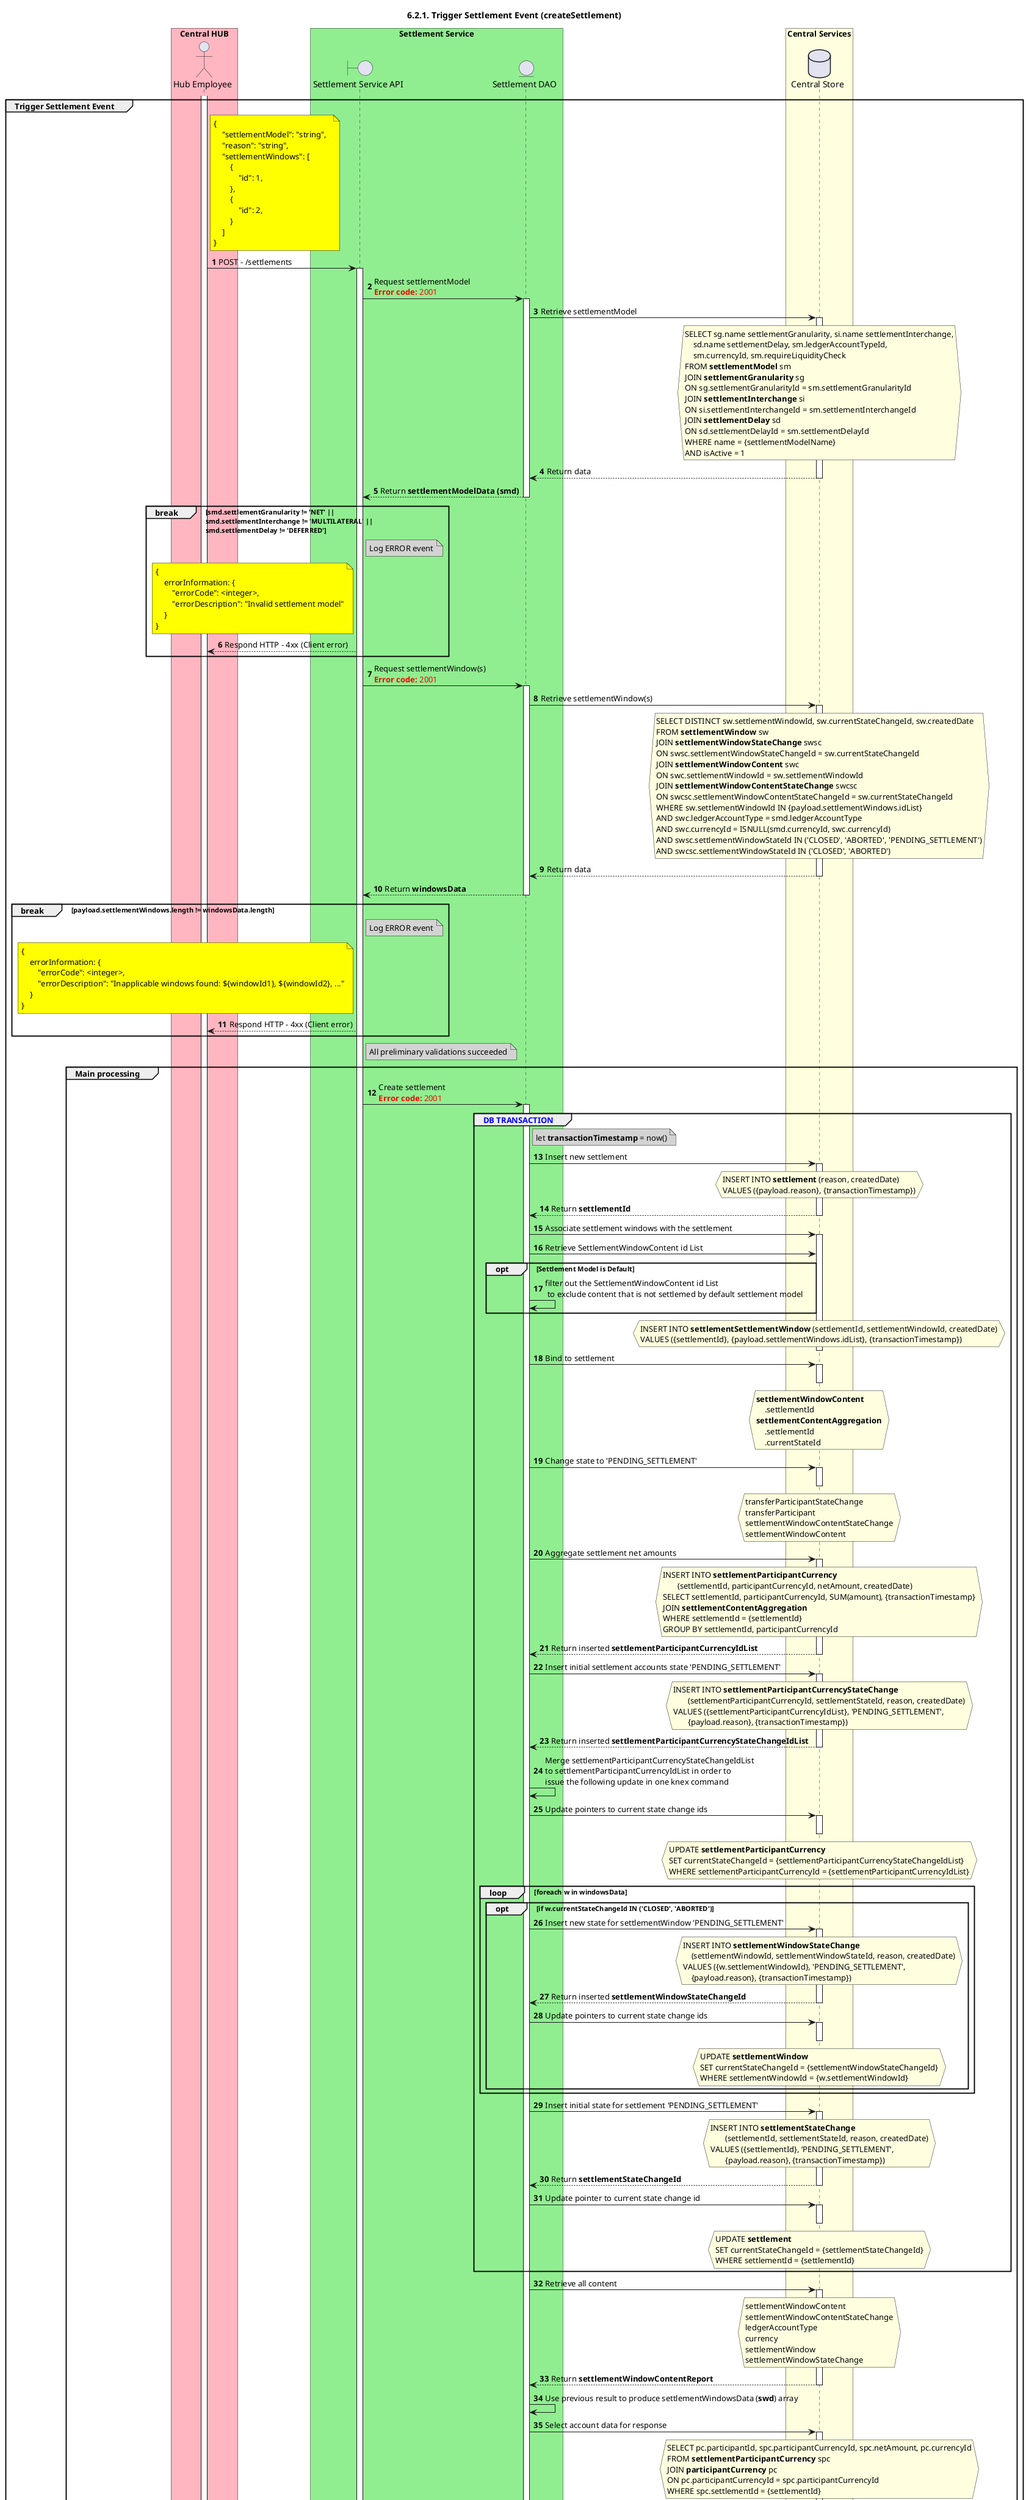 /'*****
 License
 --------------
 Copyright © 2017 Bill & Melinda Gates Foundation
 The Mojaloop files are made available by the Bill & Melinda Gates Foundation under the Apache License, Version 2.0 (the "License") and you may not use these files except in compliance with the License. You may obtain a copy of the License at
 http://www.apache.org/licenses/LICENSE-2.0
 Unless required by applicable law or agreed to in writing, the Mojaloop files are distributed on an "AS IS" BASIS, WITHOUT WARRANTIES OR CONDITIONS OF ANY KIND, either express or implied. See the License for the specific language governing permissions and limitations under the License.
 Contributors
 --------------
 This is the official list of the Mojaloop project contributors for this file.
 Names of the original copyright holders (individuals or organizations)
 should be listed with a '*' in the first column. People who have
 contributed from an organization can be listed under the organization
 that actually holds the copyright for their contributions (see the
 Gates Foundation organization for an example). Those individuals should have
 their names indented and be marked with a '-'. Email address can be added
 optionally within square brackets <email>.
 * Gates Foundation
 - Name Surname <name.surname@gatesfoundation.com>

 * ModusBox
 - Georgi Georgiev <georgi.georgiev@modusbox.com>
 --------------
 ******'/

@startuml
' declate title
title 6.2.1. Trigger Settlement Event (createSettlement)
autonumber

' declare actors
actor "Hub Employee" as OPERATOR
boundary "Settlement Service API" as SSAPI
entity "Settlement DAO" as SETTLE_DAO
database "Central Store" as DB

box "Central HUB" #lightpink
    participant OPERATOR
end box

box "Settlement Service" #lightgreen
    participant SSAPI
    participant SETTLE_DAO
end box

box "Central Services" #lightyellow
    participant DB
end box

' start flow
group Trigger Settlement Event
activate OPERATOR
    note right of OPERATOR #yellow
        {
            "settlementModel": "string",  
            "reason": "string",
            "settlementWindows": [
                {
                    "id": 1,
                },
                {
                    "id": 2,
                }
            ]
        }
    end note
    OPERATOR -> SSAPI: POST - /settlements
    activate SSAPI

    SSAPI-> SETTLE_DAO: Request settlementModel\n<color #FF0000><b>Error code:</b> 2001</color>
    activate SETTLE_DAO
    SETTLE_DAO -> DB: Retrieve settlementModel
    activate DB
    hnote over DB #lightyellow
        SELECT sg.name settlementGranularity, si.name settlementInterchange,
            sd.name settlementDelay, sm.ledgerAccountTypeId,
            sm.currencyId, sm.requireLiquidityCheck
        FROM **settlementModel** sm
        JOIN **settlementGranularity** sg
        ON sg.settlementGranularityId = sm.settlementGranularityId
        JOIN **settlementInterchange** si
        ON si.settlementInterchangeId = sm.settlementInterchangeId
        JOIN **settlementDelay** sd
        ON sd.settlementDelayId = sm.settlementDelayId
        WHERE name = {settlementModelName}
        AND isActive = 1
    end hnote
    SETTLE_DAO <-- DB: Return data
    deactivate DB
    SSAPI <-- SETTLE_DAO: Return **settlementModelData (smd)**
    deactivate SETTLE_DAO

    break smd.settlementGranularity != 'NET' ||\nsmd.settlementInterchange != 'MULTILATERAL' ||\nsmd.settlementDelay != 'DEFERRED'
        note right of SSAPI #lightgray
            Log ERROR event
        end note
        note left of SSAPI #yellow
            {
                errorInformation: {
                    "errorCode": <integer>,
                    "errorDescription": "Invalid settlement model"
                }
            }
        end note
        OPERATOR <-- SSAPI: Respond HTTP - 4xx (Client error)
    end
    
    SSAPI-> SETTLE_DAO: Request settlementWindow(s)\n<color #FF0000><b>Error code:</b> 2001</color>
    activate SETTLE_DAO
    SETTLE_DAO -> DB: Retrieve settlementWindow(s)
    activate DB
    hnote over DB #lightyellow
        SELECT DISTINCT sw.settlementWindowId, sw.currentStateChangeId, sw.createdDate
        FROM **settlementWindow** sw
        JOIN **settlementWindowStateChange** swsc
        ON swsc.settlementWindowStateChangeId = sw.currentStateChangeId
        JOIN **settlementWindowContent** swc
        ON swc.settlementWindowId = sw.settlementWindowId
        JOIN **settlementWindowContentStateChange** swcsc
        ON swcsc.settlementWindowContentStateChangeId = sw.currentStateChangeId
        WHERE sw.settlementWindowId IN {payload.settlementWindows.idList}
        AND swc.ledgerAccountType = smd.ledgerAccountType
        AND swc.currencyId = ISNULL(smd.currencyId, swc.currencyId)
        AND swsc.settlementWindowStateId IN ('CLOSED', 'ABORTED', 'PENDING_SETTLEMENT')
        AND swcsc.settlementWindowStateId IN ('CLOSED', 'ABORTED')
    end hnote
    SETTLE_DAO <-- DB: Return data
    deactivate DB
    SSAPI <-- SETTLE_DAO: Return **windowsData**
    deactivate SETTLE_DAO

    break payload.settlementWindows.length != windowsData.length
        note right of SSAPI #lightgray
            Log ERROR event
        end note
        note left of SSAPI #yellow
            {
                errorInformation: {
                    "errorCode": <integer>,
                    "errorDescription": "Inapplicable windows found: ${windowId1}, ${windowId2}, ..."
                }
            }
        end note
        OPERATOR <-- SSAPI: Respond HTTP - 4xx (Client error)
    end

    note right of SSAPI #lightgray
        All preliminary validations succeeded
    end note

    group Main processing
        SSAPI ->SETTLE_DAO: Create settlement\n<color #FF0000><b>Error code:</b> 2001</color>
        activate SETTLE_DAO
        group <color #blue>DB TRANSACTION</color>
            note right of SETTLE_DAO #lightgray
                let **transactionTimestamp** = now()
            end note

            SETTLE_DAO -> DB: Insert new settlement
            activate DB
            hnote over DB #lightyellow
                INSERT INTO **settlement** (reason, createdDate)
                VALUES ({payload.reason}, {transactionTimestamp})
            end hnote
            SETTLE_DAO <-- DB: Return **settlementId**
            deactivate DB

            SETTLE_DAO -> DB: Associate settlement windows with the settlement
            activate DB
            SETTLE_DAO -> DB: Retrieve SettlementWindowContent id List
            opt Settlement Model is Default
                SETTLE_DAO -> SETTLE_DAO: filter out the SettlementWindowContent id List\n to exclude content that is not settlemed by default settlement model
            end
            hnote over DB #lightyellow
                INSERT INTO **settlementSettlementWindow** (settlementId, settlementWindowId, createdDate)
                VALUES ({settlementId}, {payload.settlementWindows.idList}, {transactionTimestamp})
            end hnote
            deactivate DB

            SETTLE_DAO -> DB: Bind to settlement
            activate DB
            hnote over DB #lightyellow
                **settlementWindowContent**
                    .settlementId
                **settlementContentAggregation**
                    .settlementId
                    .currentStateId
            end hnote
            deactivate DB

            SETTLE_DAO -> DB: Change state to 'PENDING_SETTLEMENT'
            activate DB
            hnote over DB #lightyellow
                transferParticipantStateChange
                transferParticipant
                settlementWindowContentStateChange
                settlementWindowContent
            end hnote
            deactivate DB

            SETTLE_DAO -> DB: Aggregate settlement net amounts
            activate DB
            hnote over DB #lightyellow
                INSERT INTO **settlementParticipantCurrency**
                       (settlementId, participantCurrencyId, netAmount, createdDate)
                SELECT settlementId, participantCurrencyId, SUM(amount), {transactionTimestamp}
                JOIN **settlementContentAggregation**
                WHERE settlementId = {settlementId}
                GROUP BY settlementId, participantCurrencyId
            end hnote
            SETTLE_DAO <-- DB: Return inserted **settlementParticipantCurrencyIdList**
            deactivate DB

            SETTLE_DAO -> DB: Insert initial settlement accounts state 'PENDING_SETTLEMENT'
            activate DB
            hnote over DB #lightyellow
                INSERT INTO **settlementParticipantCurrencyStateChange**
                       (settlementParticipantCurrencyId, settlementStateId, reason, createdDate)
                VALUES ({settlementParticipantCurrencyIdList}, 'PENDING_SETTLEMENT',
                       {payload.reason}, {transactionTimestamp})
            end hnote
            SETTLE_DAO <-- DB: Return inserted **settlementParticipantCurrencyStateChangeIdList**
            deactivate DB
            SETTLE_DAO -> SETTLE_DAO: Merge settlementParticipantCurrencyStateChangeIdList\nto settlementParticipantCurrencyIdList in order to\nissue the following update in one knex command

            SETTLE_DAO -> DB: Update pointers to current state change ids
            activate DB
            hnote over DB #lightyellow
                UPDATE **settlementParticipantCurrency**
                SET currentStateChangeId = {settlementParticipantCurrencyStateChangeIdList}
                WHERE settlementParticipantCurrencyId = {settlementParticipantCurrencyIdList}
            end hnote
            deactivate DB

            loop foreach w in windowsData
                opt if w.currentStateChangeId IN ('CLOSED', 'ABORTED')
                    SETTLE_DAO -> DB: Insert new state for settlementWindow 'PENDING_SETTLEMENT'
                    activate DB
                    hnote over DB #lightyellow
                        INSERT INTO **settlementWindowStateChange**
                            (settlementWindowId, settlementWindowStateId, reason, createdDate)
                        VALUES ({w.settlementWindowId}, 'PENDING_SETTLEMENT',
                            {payload.reason}, {transactionTimestamp})
                    end hnote
                    SETTLE_DAO <-- DB: Return inserted **settlementWindowStateChangeId**
                    deactivate DB

                    SETTLE_DAO -> DB: Update pointers to current state change ids
                    activate DB
                    hnote over DB #lightyellow
                        UPDATE **settlementWindow**
                        SET currentStateChangeId = {settlementWindowStateChangeId}
                        WHERE settlementWindowId = {w.settlementWindowId}
                    end hnote
                    deactivate DB
                end
            end

            SETTLE_DAO -> DB: Insert initial state for settlement 'PENDING_SETTLEMENT'
            activate DB
            hnote over DB #lightyellow
                INSERT INTO **settlementStateChange**
                       (settlementId, settlementStateId, reason, createdDate)
                VALUES ({settlementId}, ‘PENDING_SETTLEMENT’,
                       {payload.reason}, {transactionTimestamp})
            end hnote
            SETTLE_DAO <-- DB: Return **settlementStateChangeId**
            deactivate DB

            SETTLE_DAO -> DB: Update pointer to current state change id
            activate DB
            hnote over DB #lightyellow
                UPDATE **settlement**
                SET currentStateChangeId = {settlementStateChangeId}
                WHERE settlementId = {settlementId}
            end hnote
            deactivate DB
        end

        SETTLE_DAO -> DB: Retrieve all content
        activate DB
        hnote over DB #lightyellow
            settlementWindowContent
            settlementWindowContentStateChange
            ledgerAccountType
            currency
            settlementWindow
            settlementWindowStateChange
        end hnote
        SETTLE_DAO <-- DB: Return **settlementWindowContentReport**
        deactivate DB

        SETTLE_DAO -> SETTLE_DAO: Use previous result to produce settlementWindowsData (**swd**) array

        SETTLE_DAO -> DB: Select account data for response
        activate DB
        hnote over DB #lightyellow
            SELECT pc.participantId, spc.participantCurrencyId, spc.netAmount, pc.currencyId
            FROM **settlementParticipantCurrency** spc
            JOIN **participantCurrency** pc
            ON pc.participantCurrencyId = spc.participantCurrencyId
            WHERE spc.settlementId = {settlementId}
        end hnote
        SETTLE_DAO <-- DB: Return **accountData**
        deactivate DB

        SSAPI <-- SETTLE_DAO: Construct and return result
        deactivate SETTLE_DAO
        note left of SSAPI #yellow
            {
                "id": settlementId,
                "state": "PENDING_SETTLEMENT",
                "settlementWindows": [
                    {
                        "id": swd[m].id,
                        "state": swd[m].state,
                        "reason": swd[m].reason,
                        "createdDate": swd[m].createdDate,
                        "changedDate": swd[m].changedDate,
                        "content": [
                            {
                                "id": swd[m].content[n].settlementWindowContentId,
                                "state": swd[m].content[n].settlementWindowStateId,
                                "ledgerAccountType": swd[m].content[n].ledgerAccountType,
                                "currencyId": swd[m].content[n].currencyId,
                                "createdDate": swd[m].content[n].createdDate,
                                "changedDate": swd[m].content[n].changedDate
                            }
                        ]
                    }
                ],
                "participants": [
                    {
                        "id": accountData.participantId,
                        "accounts": [
                            {
                                "id": accountData.participantCurrencyId,
                                "state": "PENDING_SETTLEMENT",
                                "reason": payload.reason,
                                "netSettlementAmount": {
                                    "amount": accountData.netAmount,
                                    "currency": accountData.currencyId
                                }
                            }
                        ]
                    }
                ]
            }
        end note
        OPERATOR <-- SSAPI: Respond HTTP - 201 (Created)
    end
    deactivate SSAPI
    deactivate OPERATOR
end
@enduml

